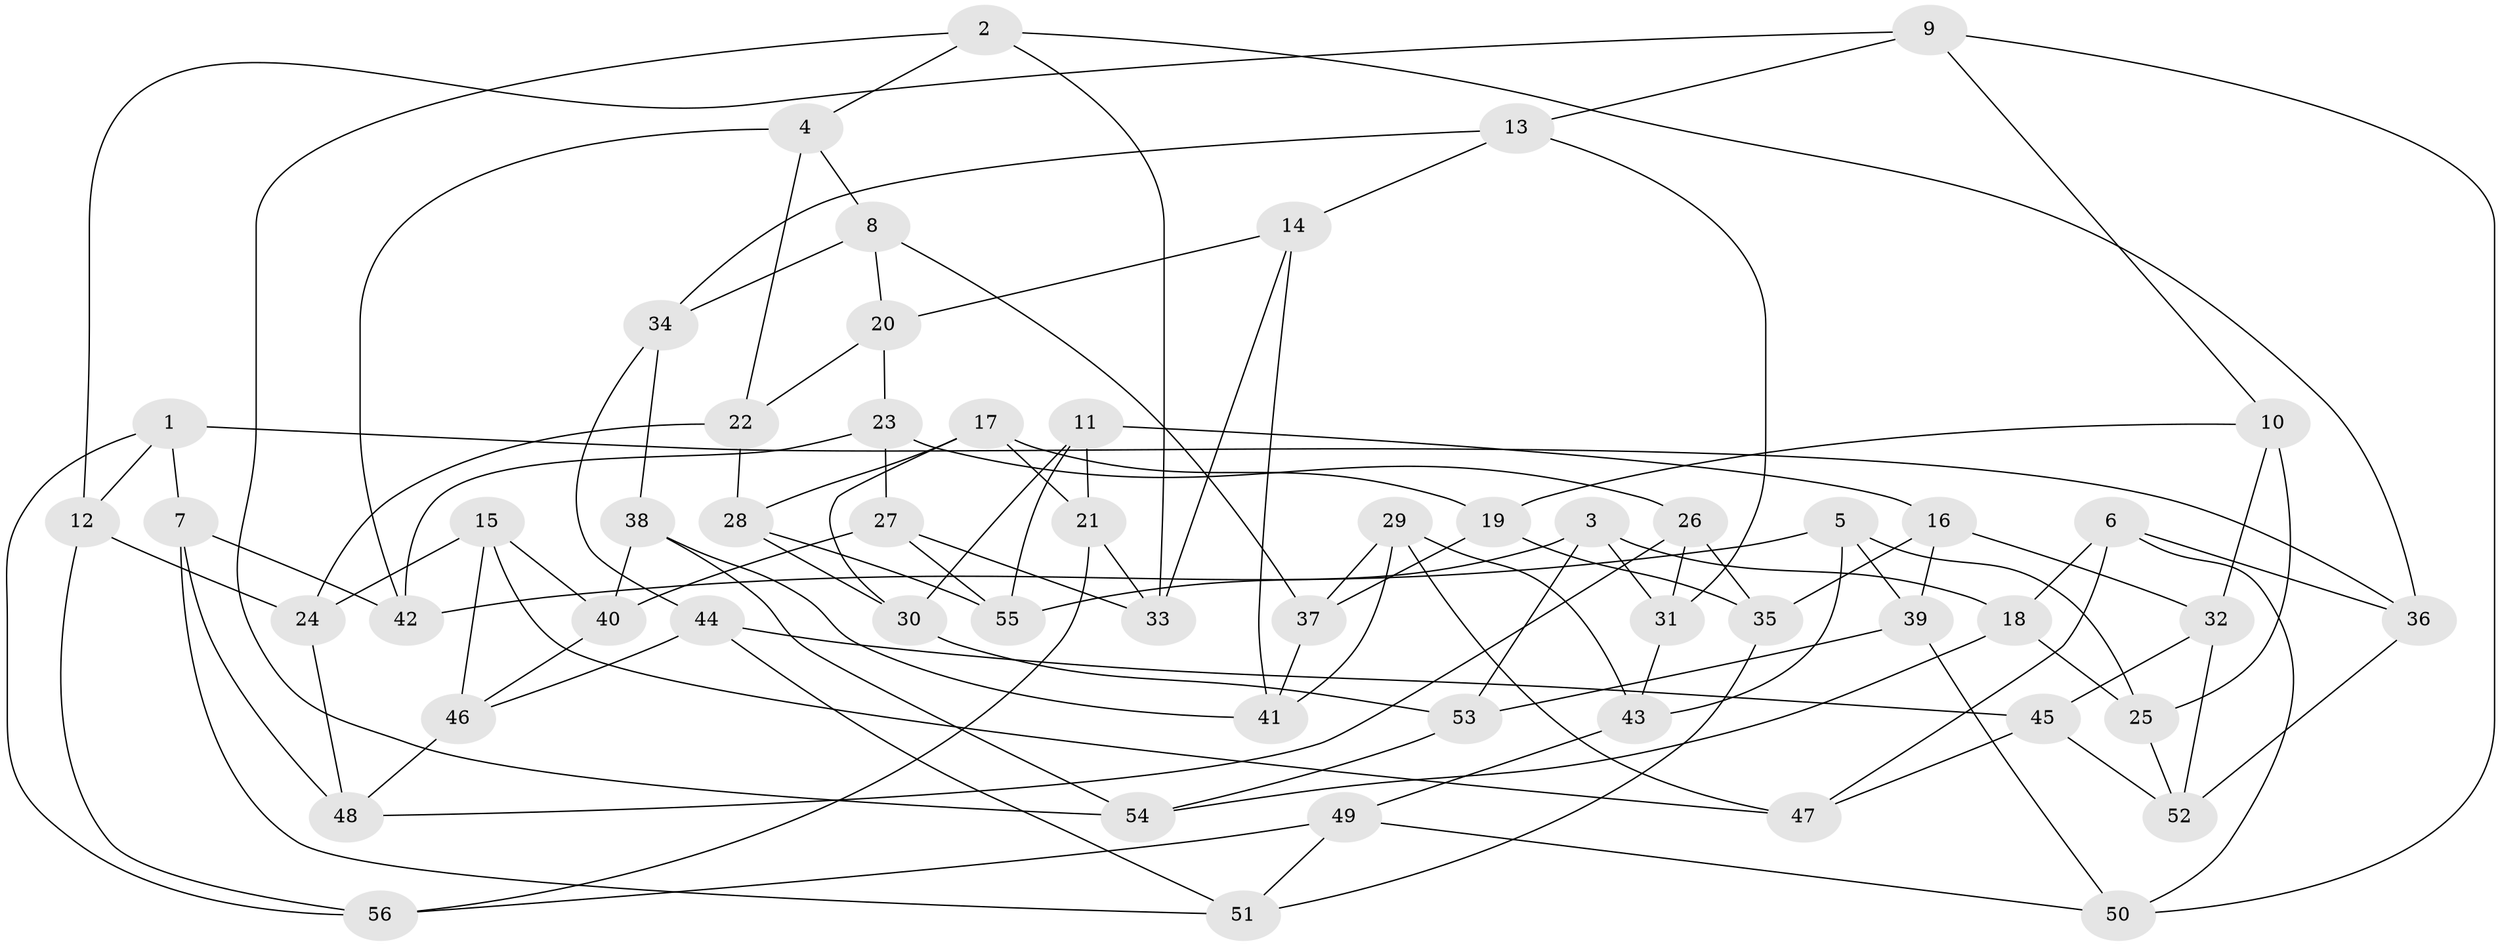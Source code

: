 // coarse degree distribution, {3: 0.030303030303030304, 6: 0.5454545454545454, 4: 0.2727272727272727, 5: 0.15151515151515152}
// Generated by graph-tools (version 1.1) at 2025/24/03/03/25 07:24:25]
// undirected, 56 vertices, 112 edges
graph export_dot {
graph [start="1"]
  node [color=gray90,style=filled];
  1;
  2;
  3;
  4;
  5;
  6;
  7;
  8;
  9;
  10;
  11;
  12;
  13;
  14;
  15;
  16;
  17;
  18;
  19;
  20;
  21;
  22;
  23;
  24;
  25;
  26;
  27;
  28;
  29;
  30;
  31;
  32;
  33;
  34;
  35;
  36;
  37;
  38;
  39;
  40;
  41;
  42;
  43;
  44;
  45;
  46;
  47;
  48;
  49;
  50;
  51;
  52;
  53;
  54;
  55;
  56;
  1 -- 56;
  1 -- 12;
  1 -- 36;
  1 -- 7;
  2 -- 54;
  2 -- 36;
  2 -- 33;
  2 -- 4;
  3 -- 53;
  3 -- 55;
  3 -- 18;
  3 -- 31;
  4 -- 42;
  4 -- 22;
  4 -- 8;
  5 -- 25;
  5 -- 42;
  5 -- 43;
  5 -- 39;
  6 -- 47;
  6 -- 36;
  6 -- 50;
  6 -- 18;
  7 -- 42;
  7 -- 51;
  7 -- 48;
  8 -- 37;
  8 -- 20;
  8 -- 34;
  9 -- 10;
  9 -- 13;
  9 -- 12;
  9 -- 50;
  10 -- 32;
  10 -- 19;
  10 -- 25;
  11 -- 30;
  11 -- 21;
  11 -- 16;
  11 -- 55;
  12 -- 24;
  12 -- 56;
  13 -- 14;
  13 -- 34;
  13 -- 31;
  14 -- 41;
  14 -- 33;
  14 -- 20;
  15 -- 47;
  15 -- 46;
  15 -- 40;
  15 -- 24;
  16 -- 39;
  16 -- 35;
  16 -- 32;
  17 -- 21;
  17 -- 30;
  17 -- 19;
  17 -- 28;
  18 -- 54;
  18 -- 25;
  19 -- 37;
  19 -- 35;
  20 -- 22;
  20 -- 23;
  21 -- 33;
  21 -- 56;
  22 -- 24;
  22 -- 28;
  23 -- 27;
  23 -- 26;
  23 -- 42;
  24 -- 48;
  25 -- 52;
  26 -- 31;
  26 -- 48;
  26 -- 35;
  27 -- 55;
  27 -- 33;
  27 -- 40;
  28 -- 55;
  28 -- 30;
  29 -- 47;
  29 -- 41;
  29 -- 37;
  29 -- 43;
  30 -- 53;
  31 -- 43;
  32 -- 45;
  32 -- 52;
  34 -- 38;
  34 -- 44;
  35 -- 51;
  36 -- 52;
  37 -- 41;
  38 -- 40;
  38 -- 41;
  38 -- 54;
  39 -- 53;
  39 -- 50;
  40 -- 46;
  43 -- 49;
  44 -- 46;
  44 -- 51;
  44 -- 45;
  45 -- 47;
  45 -- 52;
  46 -- 48;
  49 -- 50;
  49 -- 51;
  49 -- 56;
  53 -- 54;
}
